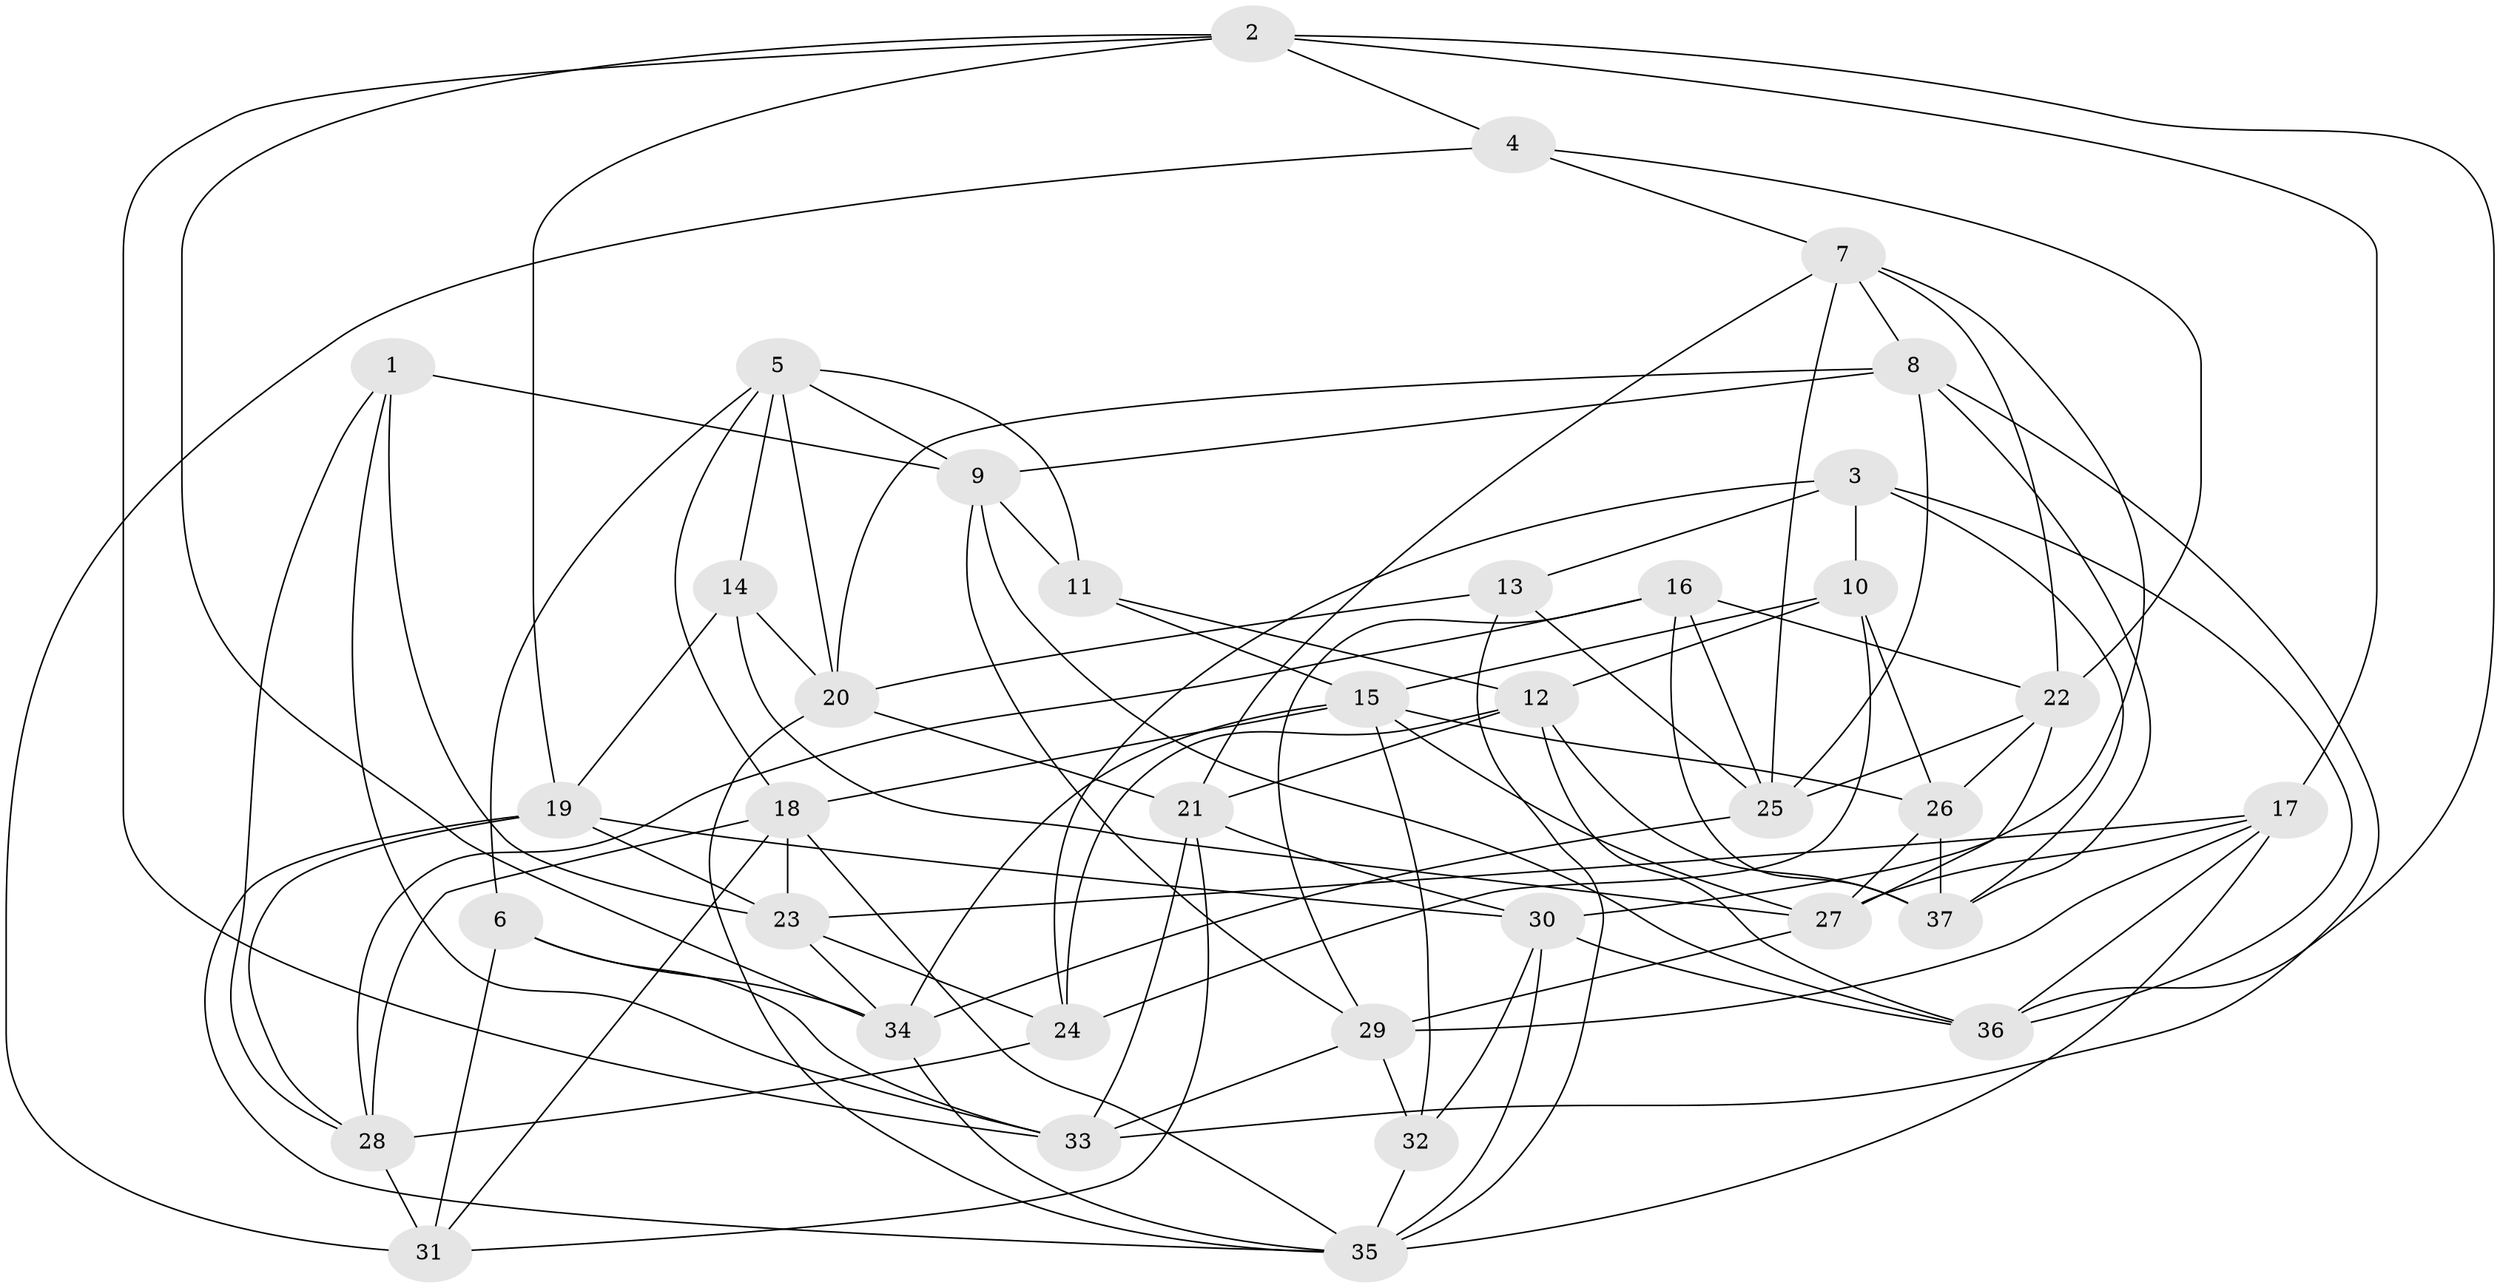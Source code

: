 // original degree distribution, {4: 1.0}
// Generated by graph-tools (version 1.1) at 2025/03/03/09/25 03:03:11]
// undirected, 37 vertices, 102 edges
graph export_dot {
graph [start="1"]
  node [color=gray90,style=filled];
  1;
  2;
  3;
  4;
  5;
  6;
  7;
  8;
  9;
  10;
  11;
  12;
  13;
  14;
  15;
  16;
  17;
  18;
  19;
  20;
  21;
  22;
  23;
  24;
  25;
  26;
  27;
  28;
  29;
  30;
  31;
  32;
  33;
  34;
  35;
  36;
  37;
  1 -- 9 [weight=1.0];
  1 -- 23 [weight=1.0];
  1 -- 28 [weight=1.0];
  1 -- 33 [weight=1.0];
  2 -- 4 [weight=1.0];
  2 -- 17 [weight=1.0];
  2 -- 19 [weight=1.0];
  2 -- 33 [weight=1.0];
  2 -- 34 [weight=1.0];
  2 -- 36 [weight=1.0];
  3 -- 10 [weight=2.0];
  3 -- 13 [weight=1.0];
  3 -- 24 [weight=1.0];
  3 -- 36 [weight=1.0];
  3 -- 37 [weight=1.0];
  4 -- 7 [weight=1.0];
  4 -- 22 [weight=1.0];
  4 -- 31 [weight=1.0];
  5 -- 6 [weight=1.0];
  5 -- 9 [weight=1.0];
  5 -- 11 [weight=1.0];
  5 -- 14 [weight=1.0];
  5 -- 18 [weight=1.0];
  5 -- 20 [weight=1.0];
  6 -- 31 [weight=1.0];
  6 -- 33 [weight=1.0];
  6 -- 34 [weight=1.0];
  7 -- 8 [weight=1.0];
  7 -- 21 [weight=1.0];
  7 -- 22 [weight=1.0];
  7 -- 25 [weight=1.0];
  7 -- 30 [weight=1.0];
  8 -- 9 [weight=1.0];
  8 -- 20 [weight=1.0];
  8 -- 25 [weight=1.0];
  8 -- 33 [weight=1.0];
  8 -- 37 [weight=1.0];
  9 -- 11 [weight=1.0];
  9 -- 29 [weight=1.0];
  9 -- 36 [weight=1.0];
  10 -- 12 [weight=1.0];
  10 -- 15 [weight=1.0];
  10 -- 24 [weight=1.0];
  10 -- 26 [weight=1.0];
  11 -- 12 [weight=1.0];
  11 -- 15 [weight=1.0];
  12 -- 21 [weight=1.0];
  12 -- 24 [weight=1.0];
  12 -- 36 [weight=1.0];
  12 -- 37 [weight=1.0];
  13 -- 20 [weight=1.0];
  13 -- 25 [weight=1.0];
  13 -- 35 [weight=1.0];
  14 -- 19 [weight=1.0];
  14 -- 20 [weight=1.0];
  14 -- 27 [weight=1.0];
  15 -- 18 [weight=1.0];
  15 -- 26 [weight=2.0];
  15 -- 27 [weight=1.0];
  15 -- 32 [weight=1.0];
  15 -- 34 [weight=1.0];
  16 -- 22 [weight=1.0];
  16 -- 25 [weight=1.0];
  16 -- 28 [weight=1.0];
  16 -- 29 [weight=1.0];
  16 -- 37 [weight=2.0];
  17 -- 23 [weight=1.0];
  17 -- 27 [weight=1.0];
  17 -- 29 [weight=1.0];
  17 -- 35 [weight=1.0];
  17 -- 36 [weight=1.0];
  18 -- 23 [weight=1.0];
  18 -- 28 [weight=1.0];
  18 -- 31 [weight=1.0];
  18 -- 35 [weight=1.0];
  19 -- 23 [weight=1.0];
  19 -- 28 [weight=1.0];
  19 -- 30 [weight=1.0];
  19 -- 35 [weight=1.0];
  20 -- 21 [weight=1.0];
  20 -- 35 [weight=1.0];
  21 -- 30 [weight=1.0];
  21 -- 31 [weight=1.0];
  21 -- 33 [weight=1.0];
  22 -- 25 [weight=1.0];
  22 -- 26 [weight=1.0];
  22 -- 27 [weight=1.0];
  23 -- 24 [weight=1.0];
  23 -- 34 [weight=1.0];
  24 -- 28 [weight=2.0];
  25 -- 34 [weight=1.0];
  26 -- 27 [weight=1.0];
  26 -- 37 [weight=1.0];
  27 -- 29 [weight=1.0];
  28 -- 31 [weight=2.0];
  29 -- 32 [weight=1.0];
  29 -- 33 [weight=1.0];
  30 -- 32 [weight=1.0];
  30 -- 35 [weight=1.0];
  30 -- 36 [weight=1.0];
  32 -- 35 [weight=1.0];
  34 -- 35 [weight=1.0];
}
